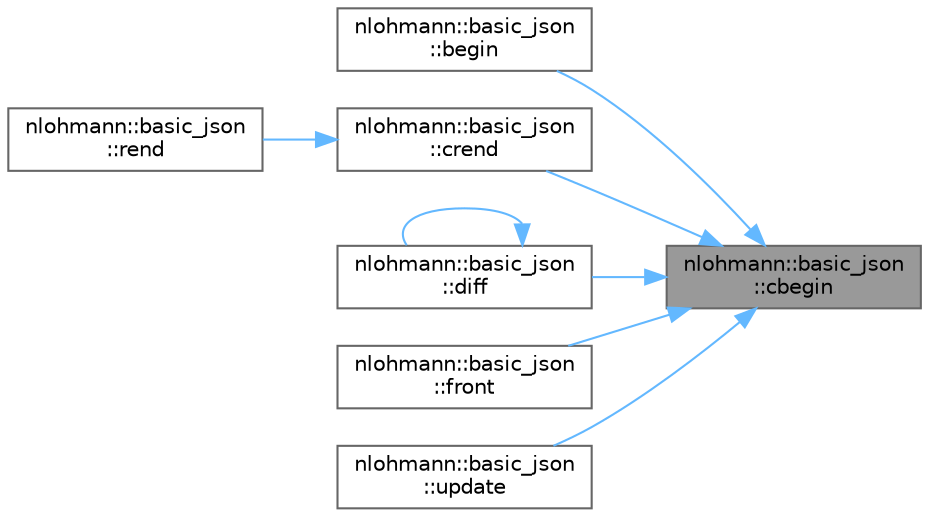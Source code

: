 digraph "nlohmann::basic_json::cbegin"
{
 // LATEX_PDF_SIZE
  bgcolor="transparent";
  edge [fontname=Helvetica,fontsize=10,labelfontname=Helvetica,labelfontsize=10];
  node [fontname=Helvetica,fontsize=10,shape=box,height=0.2,width=0.4];
  rankdir="RL";
  Node1 [label="nlohmann::basic_json\l::cbegin",height=0.2,width=0.4,color="gray40", fillcolor="grey60", style="filled", fontcolor="black",tooltip="returns a const iterator to the first element"];
  Node1 -> Node2 [dir="back",color="steelblue1",style="solid"];
  Node2 [label="nlohmann::basic_json\l::begin",height=0.2,width=0.4,color="grey40", fillcolor="white", style="filled",URL="$a01659.html#a4f147be16fcde9f510c4aac89ab511c9",tooltip="returns a const iterator to the first element"];
  Node1 -> Node3 [dir="back",color="steelblue1",style="solid"];
  Node3 [label="nlohmann::basic_json\l::crend",height=0.2,width=0.4,color="grey40", fillcolor="white", style="filled",URL="$a01659.html#a223480466a0922267d680ec8f0722d58",tooltip="returns a const reverse iterator to one before the first"];
  Node3 -> Node4 [dir="back",color="steelblue1",style="solid"];
  Node4 [label="nlohmann::basic_json\l::rend",height=0.2,width=0.4,color="grey40", fillcolor="white", style="filled",URL="$a01659.html#a2e4cbf41d593d41847b90aea55e5e84d",tooltip="returns a const reverse iterator to one before the first"];
  Node1 -> Node5 [dir="back",color="steelblue1",style="solid"];
  Node5 [label="nlohmann::basic_json\l::diff",height=0.2,width=0.4,color="grey40", fillcolor="white", style="filled",URL="$a01659.html#a1c1f21327df91a4dd6c5f5a107240385",tooltip="creates a diff as a JSON patch"];
  Node5 -> Node5 [dir="back",color="steelblue1",style="solid"];
  Node1 -> Node6 [dir="back",color="steelblue1",style="solid"];
  Node6 [label="nlohmann::basic_json\l::front",height=0.2,width=0.4,color="grey40", fillcolor="white", style="filled",URL="$a01659.html#a5ac8f974c178cf9326b6765e22f50eb6",tooltip="access the first element"];
  Node1 -> Node7 [dir="back",color="steelblue1",style="solid"];
  Node7 [label="nlohmann::basic_json\l::update",height=0.2,width=0.4,color="grey40", fillcolor="white", style="filled",URL="$a01659.html#a377819905d567f6f523dcbc592cb6356",tooltip="updates a JSON object from another object, overwriting existing keys"];
}
